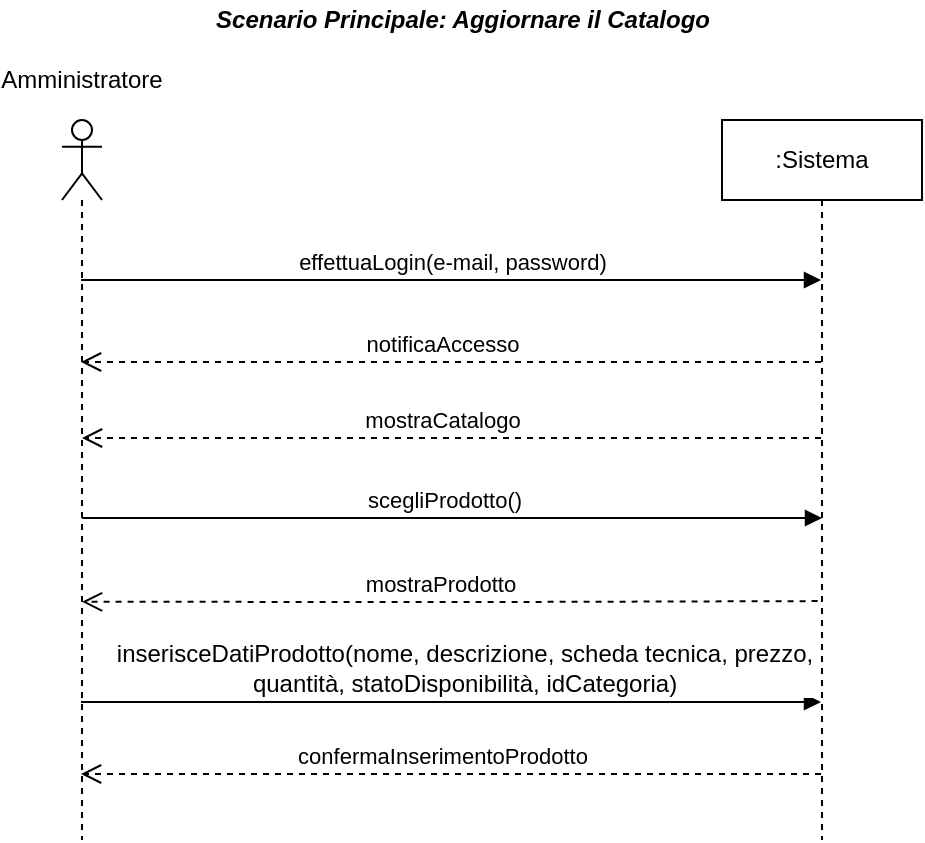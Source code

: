 <mxfile version="13.9.9" type="device"><diagram id="F_DDsjsTjrwguSNPwqbK" name="Page-1"><mxGraphModel dx="1038" dy="616" grid="1" gridSize="10" guides="1" tooltips="1" connect="1" arrows="1" fold="1" page="1" pageScale="1" pageWidth="827" pageHeight="1169" math="0" shadow="0"><root><mxCell id="0"/><mxCell id="1" parent="0"/><mxCell id="L7-oy8tUt5WmmBn3fFSR-5" value="" style="shape=umlLifeline;participant=umlActor;perimeter=lifelinePerimeter;whiteSpace=wrap;html=1;container=1;collapsible=0;recursiveResize=0;verticalAlign=top;spacingTop=36;labelBackgroundColor=#ffffff;outlineConnect=0;" parent="1" vertex="1"><mxGeometry x="230" y="80" width="20" height="360" as="geometry"/></mxCell><mxCell id="L7-oy8tUt5WmmBn3fFSR-6" value=":Sistema" style="shape=umlLifeline;perimeter=lifelinePerimeter;whiteSpace=wrap;html=1;container=1;collapsible=0;recursiveResize=0;outlineConnect=0;" parent="1" vertex="1"><mxGeometry x="560" y="80" width="100" height="360" as="geometry"/></mxCell><mxCell id="L7-oy8tUt5WmmBn3fFSR-7" value="Amministratore" style="text;html=1;strokeColor=none;fillColor=none;align=center;verticalAlign=middle;whiteSpace=wrap;rounded=0;" parent="1" vertex="1"><mxGeometry x="220" y="50" width="40" height="20" as="geometry"/></mxCell><mxCell id="L7-oy8tUt5WmmBn3fFSR-8" value="effettuaLogin(e-mail, password)" style="html=1;verticalAlign=bottom;endArrow=block;" parent="1" edge="1"><mxGeometry width="80" relative="1" as="geometry"><mxPoint x="239.5" y="160" as="sourcePoint"/><mxPoint x="609.5" y="160" as="targetPoint"/><Array as="points"><mxPoint x="420" y="160"/></Array></mxGeometry></mxCell><mxCell id="L7-oy8tUt5WmmBn3fFSR-9" value="notificaAccesso" style="html=1;verticalAlign=bottom;endArrow=open;dashed=1;endSize=8;" parent="1" edge="1"><mxGeometry x="0.024" relative="1" as="geometry"><mxPoint x="609.5" y="201" as="sourcePoint"/><mxPoint x="239.5" y="201" as="targetPoint"/><Array as="points"><mxPoint x="530" y="201"/><mxPoint x="370" y="201"/></Array><mxPoint as="offset"/></mxGeometry></mxCell><mxCell id="L7-oy8tUt5WmmBn3fFSR-15" value="confermaInserimentoProdotto" style="html=1;verticalAlign=bottom;endArrow=open;dashed=1;endSize=8;" parent="1" edge="1"><mxGeometry x="0.024" relative="1" as="geometry"><mxPoint x="609.5" y="407" as="sourcePoint"/><mxPoint x="239.5" y="407" as="targetPoint"/><Array as="points"><mxPoint x="560" y="407"/><mxPoint x="440" y="407"/><mxPoint x="310" y="407"/></Array><mxPoint as="offset"/></mxGeometry></mxCell><mxCell id="izuN4aMPXmR3STppAcrc-1" value="&lt;i&gt;&lt;b&gt;Scenario Principale: Aggiornare il Catalogo&lt;/b&gt;&lt;/i&gt;" style="text;html=1;align=center;verticalAlign=middle;resizable=0;points=[];autosize=1;" parent="1" vertex="1"><mxGeometry x="300" y="20" width="260" height="20" as="geometry"/></mxCell><mxCell id="L7-oy8tUt5WmmBn3fFSR-12" value="&lt;font style=&quot;font-size: 12px&quot;&gt;&lt;font style=&quot;font-size: 12px&quot;&gt;inserisceDatiProdotto(nome, descrizione, scheda tecnica, prezzo,&lt;br&gt;quantità, statoDisponibilità, idCategoria&lt;/font&gt;)&lt;/font&gt;" style="html=1;verticalAlign=bottom;endArrow=block;" parent="1" edge="1"><mxGeometry x="0.03" width="80" relative="1" as="geometry"><mxPoint x="239.5" y="371" as="sourcePoint"/><mxPoint x="609.5" y="371" as="targetPoint"/><Array as="points"><mxPoint x="430" y="371"/></Array><mxPoint x="1" as="offset"/></mxGeometry></mxCell><mxCell id="Z8BRuRQ-Z7aoGF8fBXrh-2" value="scegliProdotto()" style="html=1;verticalAlign=bottom;endArrow=block;" edge="1" parent="1"><mxGeometry x="-0.024" width="80" relative="1" as="geometry"><mxPoint x="240" y="279" as="sourcePoint"/><mxPoint x="610" y="279" as="targetPoint"/><Array as="points"><mxPoint x="420.5" y="279"/></Array><mxPoint as="offset"/></mxGeometry></mxCell><mxCell id="Z8BRuRQ-Z7aoGF8fBXrh-4" value="mostraCatalogo" style="html=1;verticalAlign=bottom;endArrow=open;dashed=1;endSize=8;" edge="1" parent="1"><mxGeometry x="0.026" relative="1" as="geometry"><mxPoint x="609.5" y="239" as="sourcePoint"/><mxPoint x="240" y="239" as="targetPoint"/><Array as="points"><mxPoint x="520.5" y="239"/><mxPoint x="380.5" y="239"/></Array><mxPoint as="offset"/></mxGeometry></mxCell><mxCell id="Z8BRuRQ-Z7aoGF8fBXrh-5" value="mostraProdotto" style="html=1;verticalAlign=bottom;endArrow=open;dashed=1;endSize=8;exitX=0.478;exitY=0.693;exitDx=0;exitDy=0;exitPerimeter=0;entryX=0.5;entryY=0.694;entryDx=0;entryDy=0;entryPerimeter=0;" edge="1" parent="1"><mxGeometry x="0.026" relative="1" as="geometry"><mxPoint x="607.8" y="320.55" as="sourcePoint"/><mxPoint x="240" y="320.9" as="targetPoint"/><Array as="points"><mxPoint x="450" y="321"/></Array><mxPoint as="offset"/></mxGeometry></mxCell></root></mxGraphModel></diagram></mxfile>